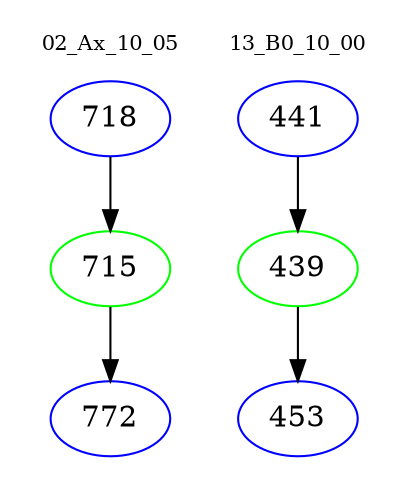 digraph{
subgraph cluster_0 {
color = white
label = "02_Ax_10_05";
fontsize=10;
T0_718 [label="718", color="blue"]
T0_718 -> T0_715 [color="black"]
T0_715 [label="715", color="green"]
T0_715 -> T0_772 [color="black"]
T0_772 [label="772", color="blue"]
}
subgraph cluster_1 {
color = white
label = "13_B0_10_00";
fontsize=10;
T1_441 [label="441", color="blue"]
T1_441 -> T1_439 [color="black"]
T1_439 [label="439", color="green"]
T1_439 -> T1_453 [color="black"]
T1_453 [label="453", color="blue"]
}
}

